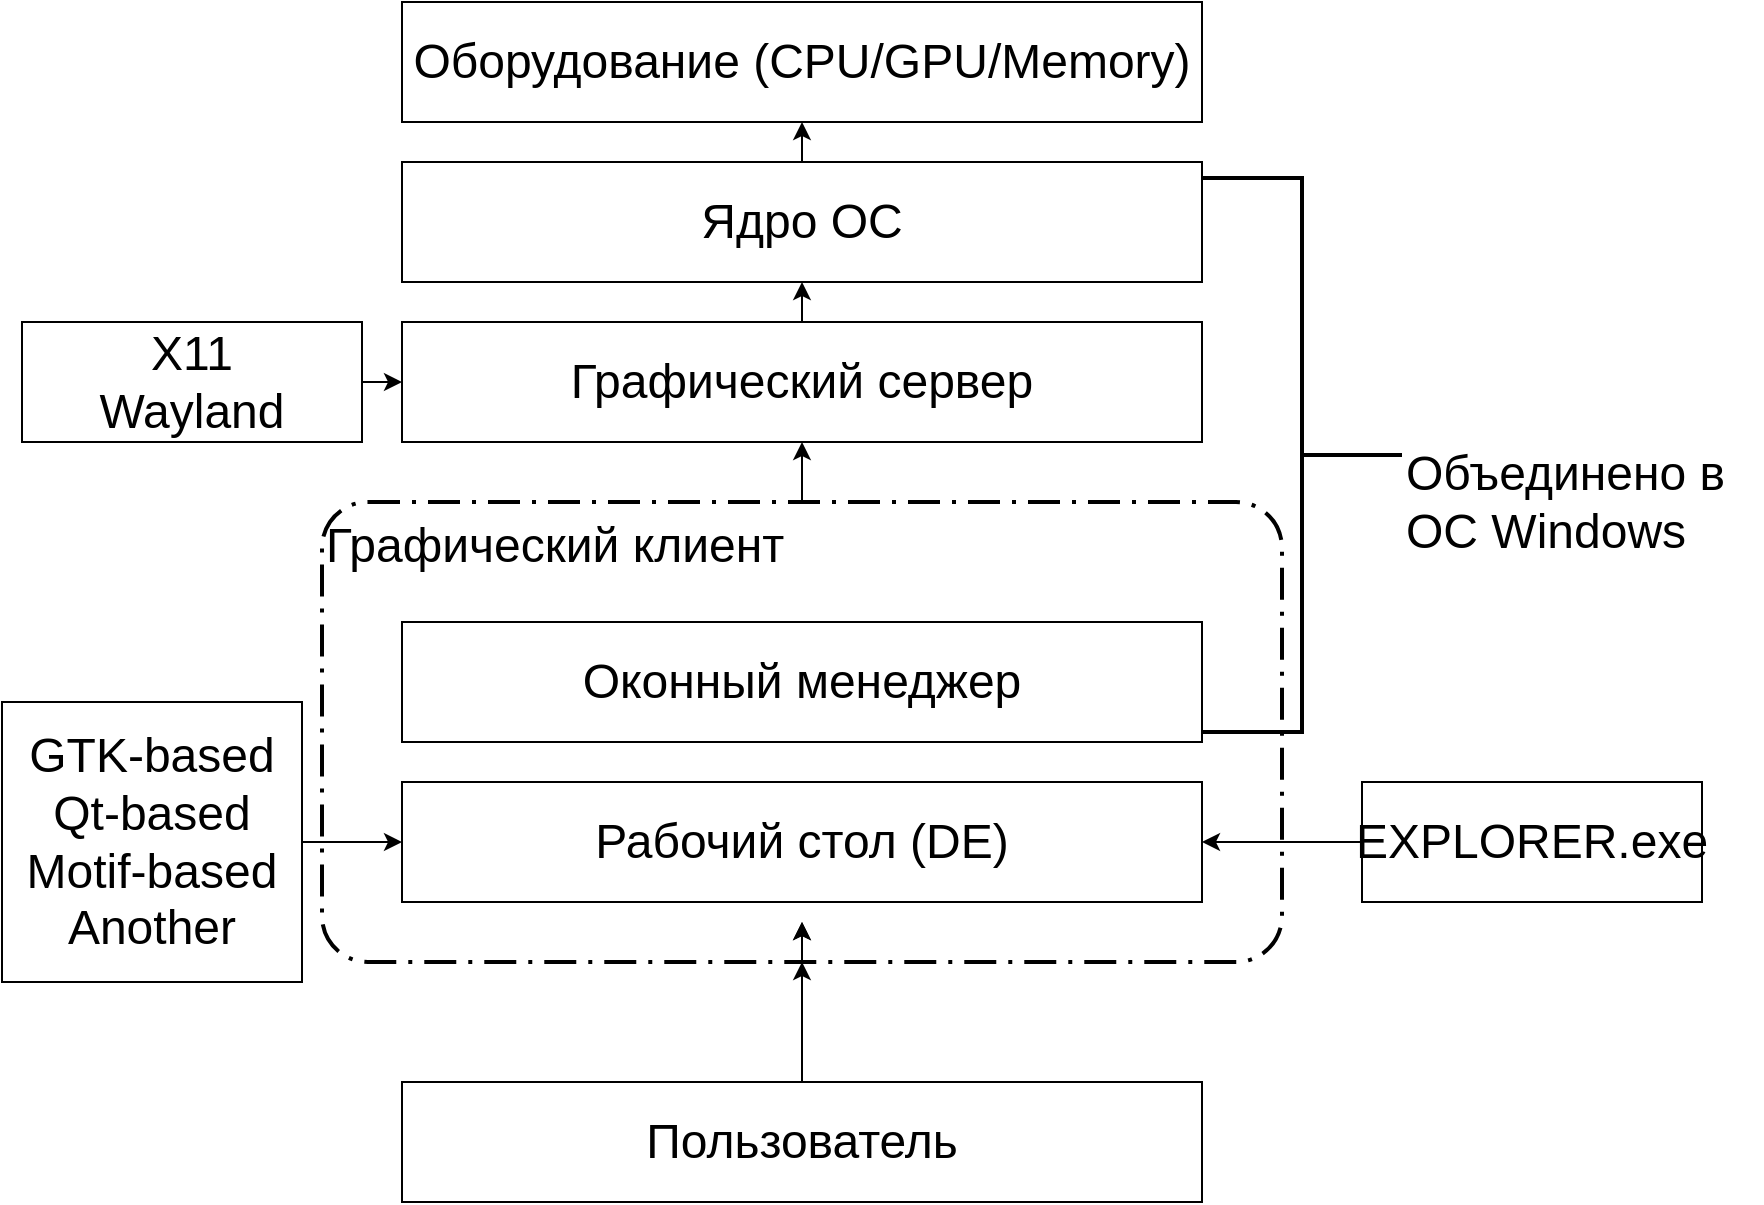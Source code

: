 <mxGraphModel dx="1000" dy="816" grid="1" gridSize="10" guides="1" tooltips="1" connect="1" arrows="1" fold="1" page="1" pageScale="1" pageWidth="850" pageHeight="1100" background="#ffffff"><root><mxCell id="0"/><mxCell id="1" parent="0"/><mxCell id="20" style="edgeStyle=orthogonalEdgeStyle;rounded=0;html=1;exitX=0.5;exitY=0;entryX=0.5;entryY=1;jettySize=auto;orthogonalLoop=1;" edge="1" parent="1" source="17" target="4"><mxGeometry relative="1" as="geometry"/></mxCell><mxCell id="26" style="edgeStyle=orthogonalEdgeStyle;rounded=0;html=1;exitX=0.5;exitY=1;jettySize=auto;orthogonalLoop=1;" edge="1" parent="1" source="17"><mxGeometry relative="1" as="geometry"><mxPoint x="400" y="500" as="targetPoint"/></mxGeometry></mxCell><mxCell id="27" style="edgeStyle=orthogonalEdgeStyle;rounded=0;html=1;exitX=0.5;exitY=1;jettySize=auto;orthogonalLoop=1;" edge="1" parent="1" source="17"><mxGeometry relative="1" as="geometry"><mxPoint x="400" y="500" as="targetPoint"/></mxGeometry></mxCell><mxCell id="17" value="Графический клиент" style="rounded=1;arcSize=10;dashed=1;strokeColor=#000000;fillColor=none;gradientColor=none;dashPattern=8 3 1 3;strokeWidth=2;align=left;verticalAlign=top;fontSize=24;" vertex="1" parent="1"><mxGeometry x="160" y="290" width="480" height="230" as="geometry"/></mxCell><mxCell id="3" value="&lt;div&gt;&lt;font style=&quot;font-size: 24px&quot;&gt;Оборудование (CPU/GPU/Memory)&lt;/font&gt;&lt;/div&gt;" style="rounded=0;whiteSpace=wrap;html=1;" vertex="1" parent="1"><mxGeometry x="200" y="40" width="400" height="60" as="geometry"/></mxCell><mxCell id="21" style="edgeStyle=orthogonalEdgeStyle;rounded=0;html=1;exitX=0.5;exitY=0;entryX=0.5;entryY=1;jettySize=auto;orthogonalLoop=1;" edge="1" parent="1" source="4" target="8"><mxGeometry relative="1" as="geometry"/></mxCell><mxCell id="4" value="&lt;div&gt;&lt;font style=&quot;font-size: 24px&quot;&gt;Графический сервер&lt;/font&gt;&lt;/div&gt;" style="rounded=0;whiteSpace=wrap;html=1;" vertex="1" parent="1"><mxGeometry x="200" y="200" width="400" height="60" as="geometry"/></mxCell><mxCell id="5" value="&lt;div&gt;&lt;font style=&quot;font-size: 24px&quot;&gt;Рабочий стол (DE)&lt;br&gt;&lt;/font&gt;&lt;/div&gt;" style="rounded=0;whiteSpace=wrap;html=1;" vertex="1" parent="1"><mxGeometry x="200" y="430" width="400" height="60" as="geometry"/></mxCell><mxCell id="6" value="&lt;div&gt;&lt;font style=&quot;font-size: 24px&quot;&gt;Оконный менеджер&lt;/font&gt;&lt;/div&gt;" style="rounded=0;whiteSpace=wrap;html=1;" vertex="1" parent="1"><mxGeometry x="200" y="350" width="400" height="60" as="geometry"/></mxCell><mxCell id="31" style="edgeStyle=orthogonalEdgeStyle;rounded=0;html=1;exitX=0.5;exitY=0;entryX=0.5;entryY=1;jettySize=auto;orthogonalLoop=1;fontSize=24;" edge="1" parent="1" source="7" target="17"><mxGeometry relative="1" as="geometry"/></mxCell><mxCell id="7" value="&lt;div&gt;&lt;font style=&quot;font-size: 24px&quot;&gt;Пользователь&lt;/font&gt;&lt;/div&gt;" style="rounded=0;whiteSpace=wrap;html=1;" vertex="1" parent="1"><mxGeometry x="200" y="580" width="400" height="60" as="geometry"/></mxCell><mxCell id="22" style="edgeStyle=orthogonalEdgeStyle;rounded=0;html=1;exitX=0.5;exitY=0;entryX=0.5;entryY=1;jettySize=auto;orthogonalLoop=1;" edge="1" parent="1" source="8" target="3"><mxGeometry relative="1" as="geometry"/></mxCell><mxCell id="8" value="&lt;div&gt;&lt;font style=&quot;font-size: 24px&quot;&gt;Ядро ОС&lt;br&gt;&lt;/font&gt;&lt;/div&gt;" style="rounded=0;whiteSpace=wrap;html=1;" vertex="1" parent="1"><mxGeometry x="200" y="120" width="400" height="60" as="geometry"/></mxCell><mxCell id="9" value="" style="shape=mxgraph.flowchart.annotation_2;whiteSpace=wrap;html=1;fillColor=#ffffff;strokeColor=#000000;strokeWidth=2;rotation=180;" vertex="1" parent="1"><mxGeometry x="600" y="128" width="100" height="277" as="geometry"/></mxCell><mxCell id="10" value="&lt;div&gt;&lt;font style=&quot;font-size: 24px&quot;&gt;Объединено в &lt;br&gt;ОС Windows&lt;/font&gt;&lt;/div&gt;" style="text;html=1;resizable=0;points=[];autosize=1;align=left;verticalAlign=top;spacingTop=-4;" vertex="1" parent="1"><mxGeometry x="700" y="259" width="180" height="40" as="geometry"/></mxCell><mxCell id="16" style="edgeStyle=orthogonalEdgeStyle;rounded=0;html=1;exitX=1;exitY=0.5;entryX=0;entryY=0.5;jettySize=auto;orthogonalLoop=1;" edge="1" parent="1" source="13" target="4"><mxGeometry relative="1" as="geometry"/></mxCell><mxCell id="13" value="&lt;div&gt;&lt;font style=&quot;font-size: 24px&quot;&gt;X11&lt;br&gt;Wayland&lt;br&gt;&lt;/font&gt;&lt;/div&gt;" style="rounded=0;whiteSpace=wrap;html=1;" vertex="1" parent="1"><mxGeometry x="10" y="200" width="170" height="60" as="geometry"/></mxCell><mxCell id="25" style="edgeStyle=orthogonalEdgeStyle;rounded=0;html=1;jettySize=auto;orthogonalLoop=1;" edge="1" parent="1" source="24" target="5"><mxGeometry relative="1" as="geometry"/></mxCell><mxCell id="24" value="&lt;div&gt;&lt;font style=&quot;font-size: 24px&quot;&gt;GTK-based&lt;br&gt;Qt-based&lt;/font&gt;&lt;/div&gt;&lt;div&gt;&lt;font style=&quot;font-size: 24px&quot;&gt;Motif-based&lt;/font&gt;&lt;/div&gt;&lt;div&gt;&lt;font style=&quot;font-size: 24px&quot;&gt;Another&lt;br&gt;&lt;/font&gt;&lt;/div&gt;" style="rounded=0;whiteSpace=wrap;html=1;" vertex="1" parent="1"><mxGeometry y="390" width="150" height="140" as="geometry"/></mxCell><mxCell id="30" style="edgeStyle=orthogonalEdgeStyle;rounded=0;html=1;jettySize=auto;orthogonalLoop=1;" edge="1" parent="1" source="29" target="5"><mxGeometry relative="1" as="geometry"/></mxCell><mxCell id="29" value="&lt;div&gt;&lt;font style=&quot;font-size: 24px&quot;&gt;EXPLORER.exe&lt;br&gt;&lt;/font&gt;&lt;/div&gt;" style="rounded=0;whiteSpace=wrap;html=1;" vertex="1" parent="1"><mxGeometry x="680" y="430" width="170" height="60" as="geometry"/></mxCell></root></mxGraphModel>